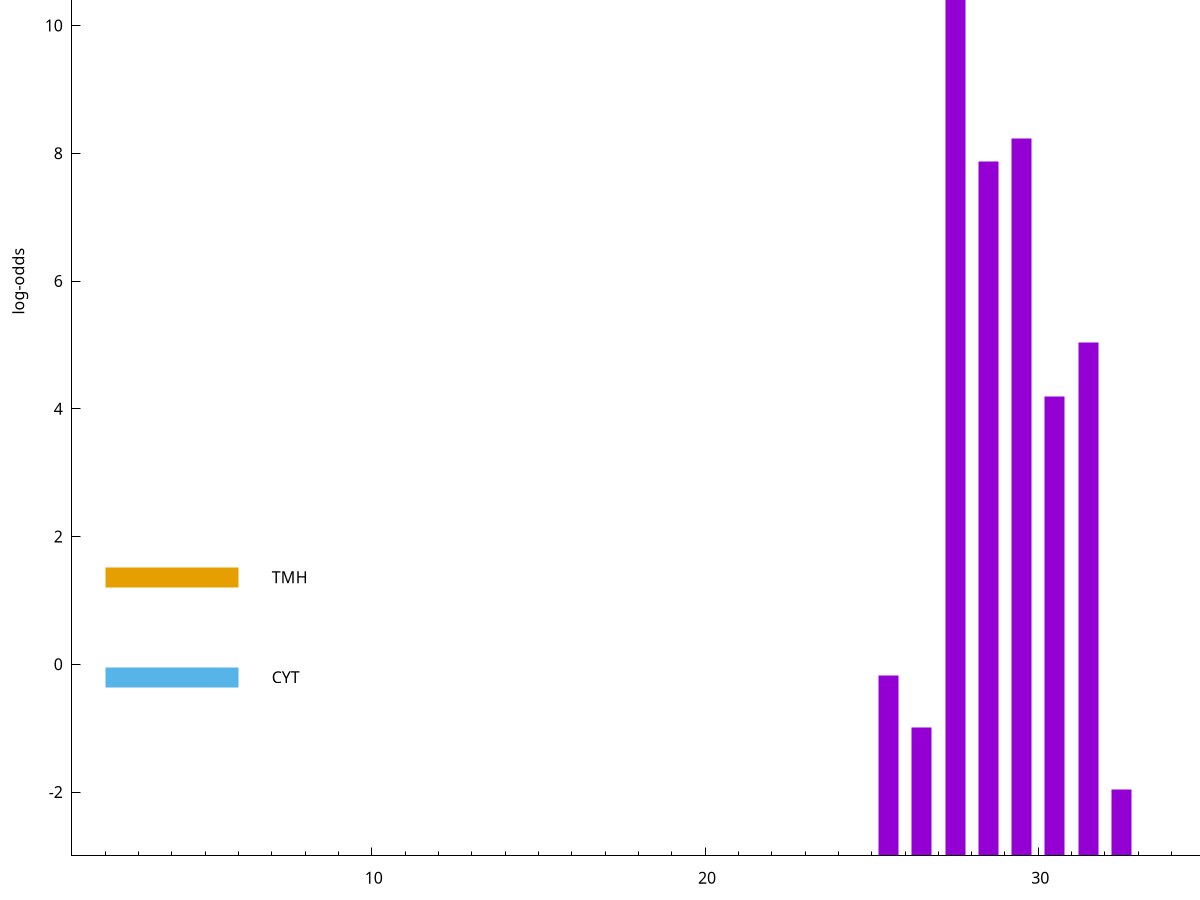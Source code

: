 set title "LipoP predictions for SRR5666458.gff"
set size 2., 1.4
set xrange [1:70] 
set mxtics 10
set yrange [-3:15]
set y2range [0:18]
set ylabel "log-odds"
set term postscript eps color solid "Helvetica" 30
set output "SRR5666458.gff21.eps"
set arrow from 2,13.4995 to 6,13.4995 nohead lt 1 lw 20
set label "SpI" at 7,13.4995
set arrow from 2,1.36252 to 6,1.36252 nohead lt 4 lw 20
set label "TMH" at 7,1.36252
set arrow from 2,-0.200913 to 6,-0.200913 nohead lt 3 lw 20
set label "CYT" at 7,-0.200913
set arrow from 2,13.4995 to 6,13.4995 nohead lt 1 lw 20
set label "SpI" at 7,13.4995
# NOTE: The scores below are the log-odds scores with the threshold
# NOTE: subtracted (a hack to make gnuplot make the histogram all
# NOTE: look nice).
plot "-" axes x1y2 title "" with impulses lt 1 lw 20
27.500000 16.424000
29.500000 11.238400
28.500000 10.878830
31.500000 8.041160
30.500000 7.187770
25.500000 2.828296
26.500000 2.008795
32.500000 1.045480
e
exit
